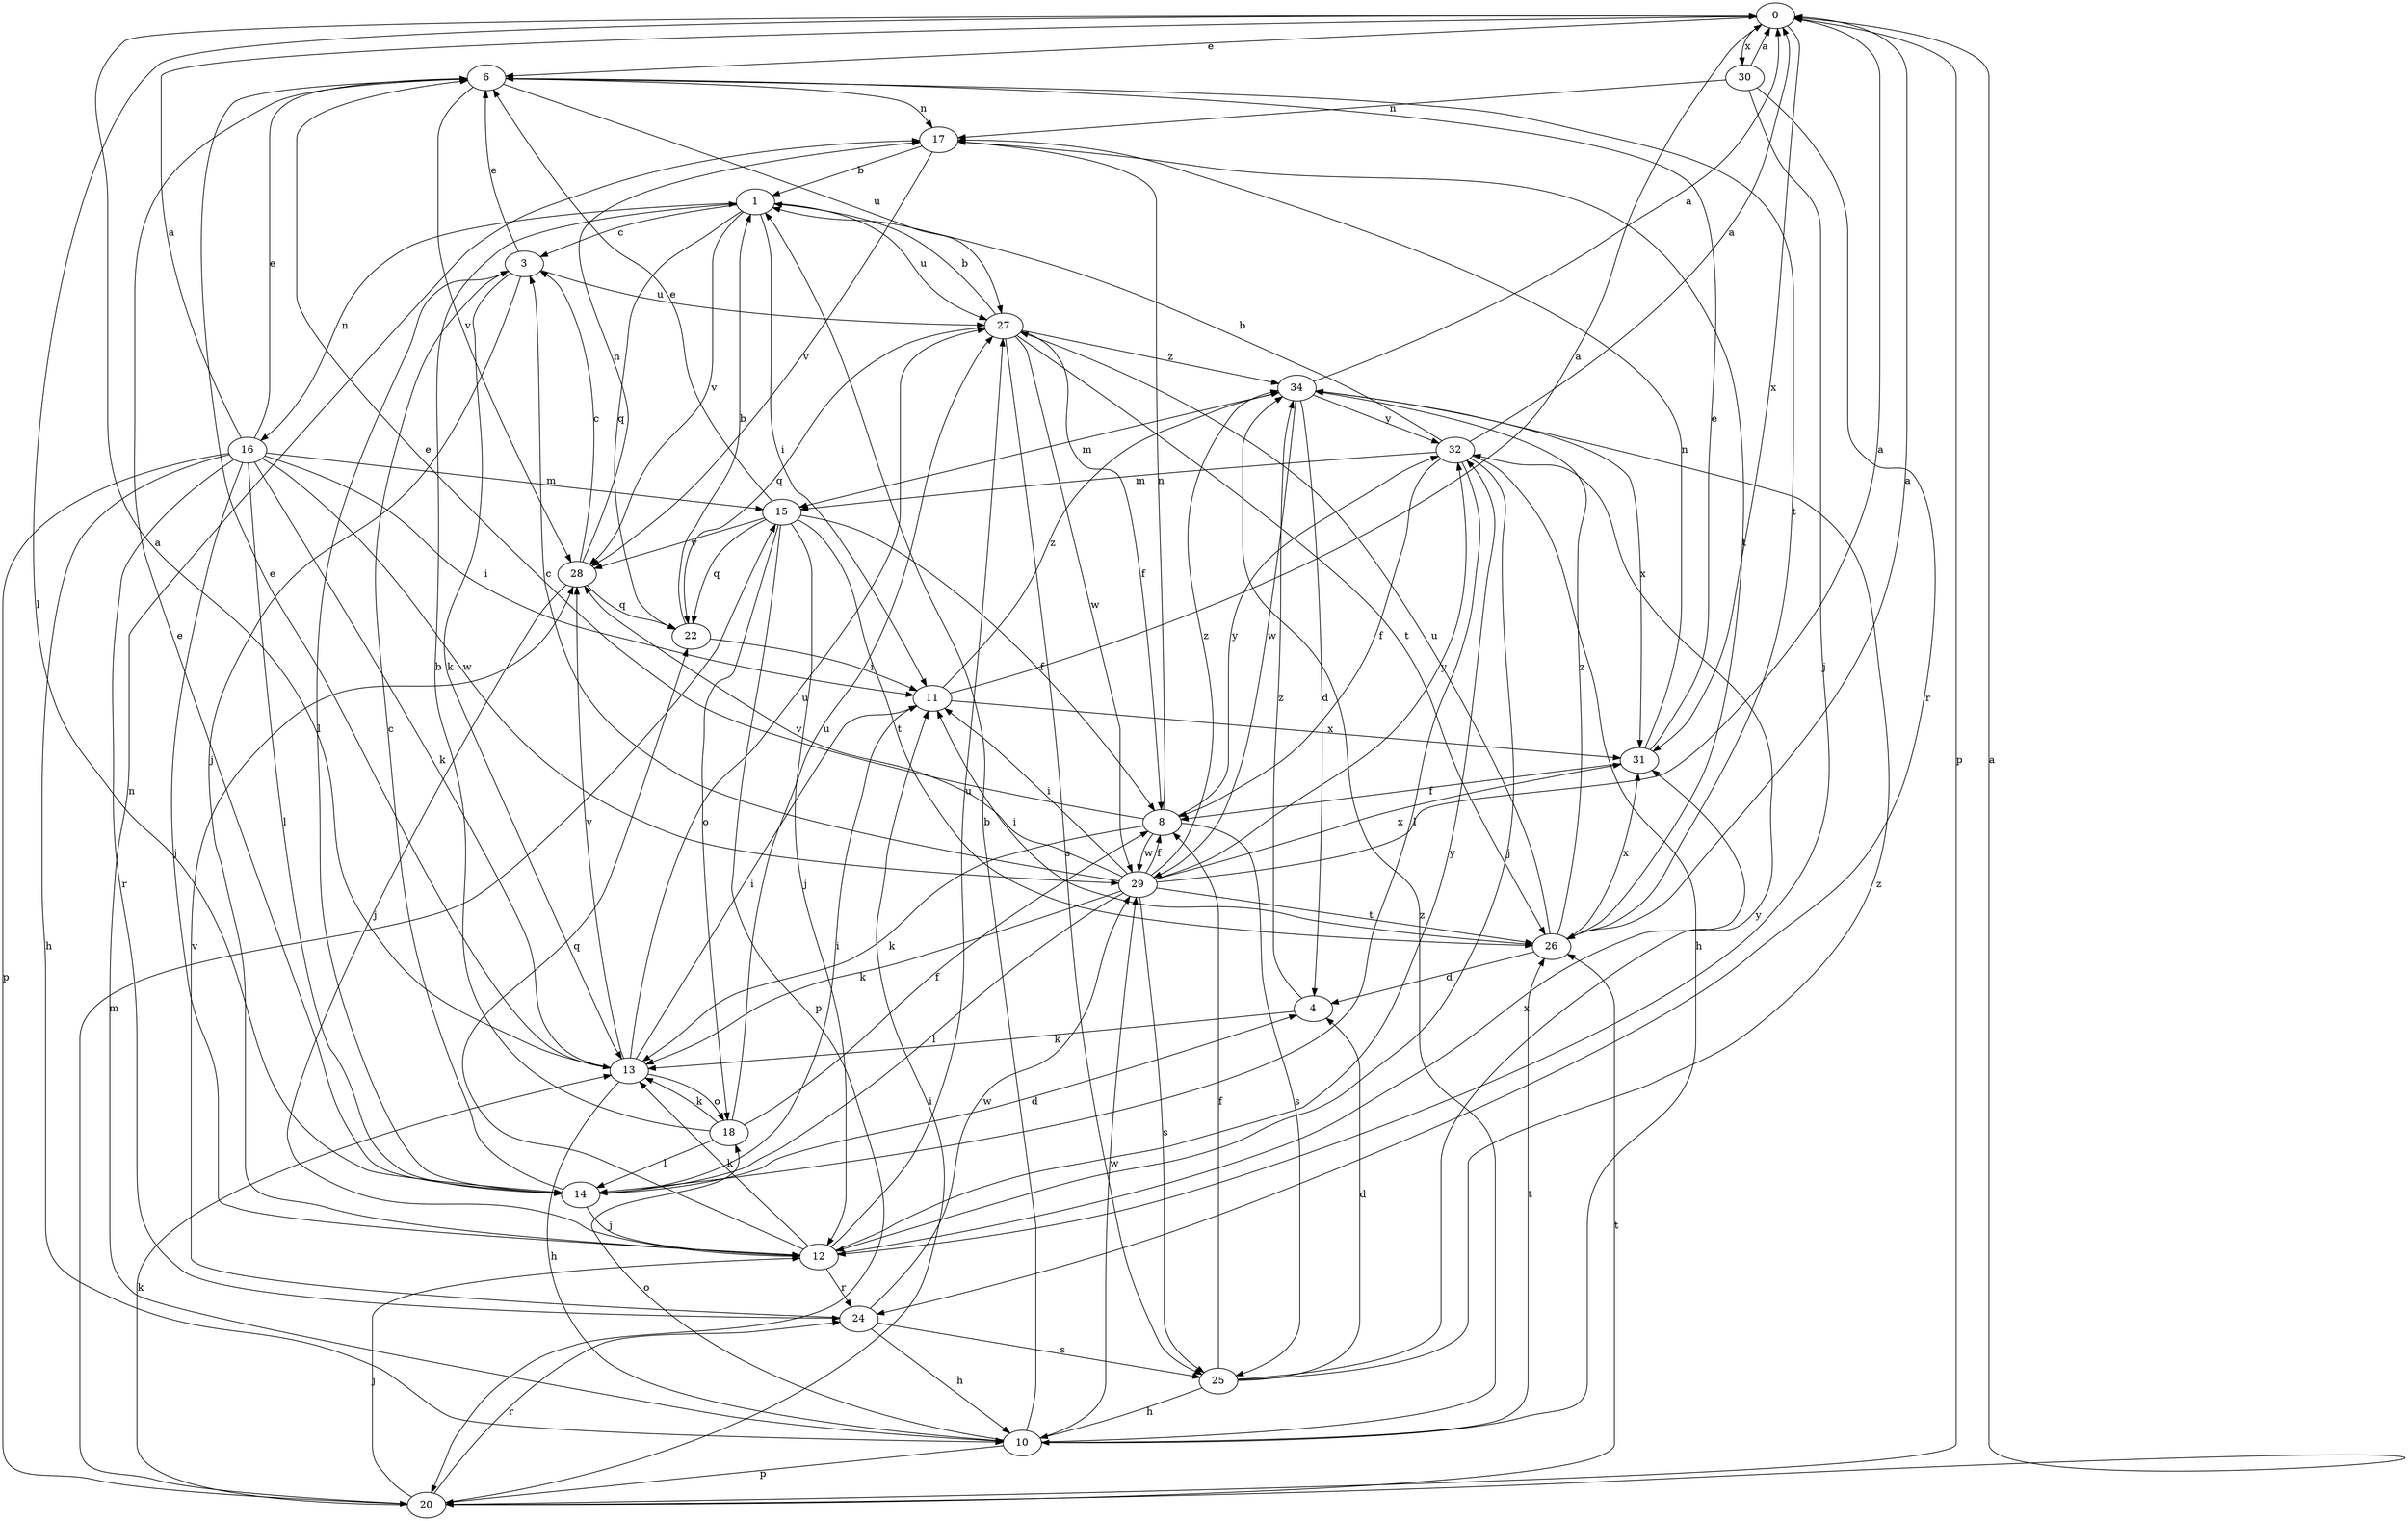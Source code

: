 strict digraph  {
0;
1;
3;
4;
6;
8;
10;
11;
12;
13;
14;
15;
16;
17;
18;
20;
22;
24;
25;
26;
27;
28;
29;
30;
31;
32;
34;
0 -> 6  [label=e];
0 -> 14  [label=l];
0 -> 20  [label=p];
0 -> 30  [label=x];
0 -> 31  [label=x];
1 -> 3  [label=c];
1 -> 11  [label=i];
1 -> 16  [label=n];
1 -> 22  [label=q];
1 -> 27  [label=u];
1 -> 28  [label=v];
3 -> 6  [label=e];
3 -> 12  [label=j];
3 -> 13  [label=k];
3 -> 14  [label=l];
3 -> 27  [label=u];
4 -> 13  [label=k];
4 -> 34  [label=z];
6 -> 17  [label=n];
6 -> 26  [label=t];
6 -> 27  [label=u];
6 -> 28  [label=v];
8 -> 6  [label=e];
8 -> 13  [label=k];
8 -> 17  [label=n];
8 -> 25  [label=s];
8 -> 29  [label=w];
8 -> 32  [label=y];
10 -> 1  [label=b];
10 -> 17  [label=n];
10 -> 18  [label=o];
10 -> 20  [label=p];
10 -> 26  [label=t];
10 -> 29  [label=w];
10 -> 34  [label=z];
11 -> 0  [label=a];
11 -> 31  [label=x];
11 -> 34  [label=z];
12 -> 13  [label=k];
12 -> 22  [label=q];
12 -> 24  [label=r];
12 -> 27  [label=u];
12 -> 31  [label=x];
12 -> 32  [label=y];
13 -> 0  [label=a];
13 -> 6  [label=e];
13 -> 10  [label=h];
13 -> 11  [label=i];
13 -> 18  [label=o];
13 -> 27  [label=u];
13 -> 28  [label=v];
14 -> 3  [label=c];
14 -> 4  [label=d];
14 -> 6  [label=e];
14 -> 11  [label=i];
14 -> 12  [label=j];
15 -> 6  [label=e];
15 -> 8  [label=f];
15 -> 12  [label=j];
15 -> 18  [label=o];
15 -> 20  [label=p];
15 -> 22  [label=q];
15 -> 26  [label=t];
15 -> 28  [label=v];
16 -> 0  [label=a];
16 -> 6  [label=e];
16 -> 10  [label=h];
16 -> 11  [label=i];
16 -> 12  [label=j];
16 -> 13  [label=k];
16 -> 14  [label=l];
16 -> 15  [label=m];
16 -> 20  [label=p];
16 -> 24  [label=r];
16 -> 29  [label=w];
17 -> 1  [label=b];
17 -> 26  [label=t];
17 -> 28  [label=v];
18 -> 1  [label=b];
18 -> 8  [label=f];
18 -> 13  [label=k];
18 -> 14  [label=l];
18 -> 27  [label=u];
20 -> 0  [label=a];
20 -> 11  [label=i];
20 -> 12  [label=j];
20 -> 13  [label=k];
20 -> 15  [label=m];
20 -> 24  [label=r];
20 -> 26  [label=t];
22 -> 1  [label=b];
22 -> 11  [label=i];
24 -> 10  [label=h];
24 -> 25  [label=s];
24 -> 28  [label=v];
24 -> 29  [label=w];
25 -> 4  [label=d];
25 -> 8  [label=f];
25 -> 10  [label=h];
25 -> 32  [label=y];
25 -> 34  [label=z];
26 -> 0  [label=a];
26 -> 4  [label=d];
26 -> 11  [label=i];
26 -> 27  [label=u];
26 -> 31  [label=x];
26 -> 34  [label=z];
27 -> 1  [label=b];
27 -> 8  [label=f];
27 -> 22  [label=q];
27 -> 25  [label=s];
27 -> 26  [label=t];
27 -> 29  [label=w];
27 -> 34  [label=z];
28 -> 3  [label=c];
28 -> 12  [label=j];
28 -> 17  [label=n];
28 -> 22  [label=q];
29 -> 0  [label=a];
29 -> 3  [label=c];
29 -> 8  [label=f];
29 -> 11  [label=i];
29 -> 13  [label=k];
29 -> 14  [label=l];
29 -> 25  [label=s];
29 -> 26  [label=t];
29 -> 28  [label=v];
29 -> 31  [label=x];
29 -> 32  [label=y];
29 -> 34  [label=z];
30 -> 0  [label=a];
30 -> 12  [label=j];
30 -> 17  [label=n];
30 -> 24  [label=r];
31 -> 6  [label=e];
31 -> 8  [label=f];
31 -> 17  [label=n];
32 -> 0  [label=a];
32 -> 1  [label=b];
32 -> 8  [label=f];
32 -> 10  [label=h];
32 -> 12  [label=j];
32 -> 14  [label=l];
32 -> 15  [label=m];
34 -> 0  [label=a];
34 -> 4  [label=d];
34 -> 15  [label=m];
34 -> 29  [label=w];
34 -> 31  [label=x];
34 -> 32  [label=y];
}
